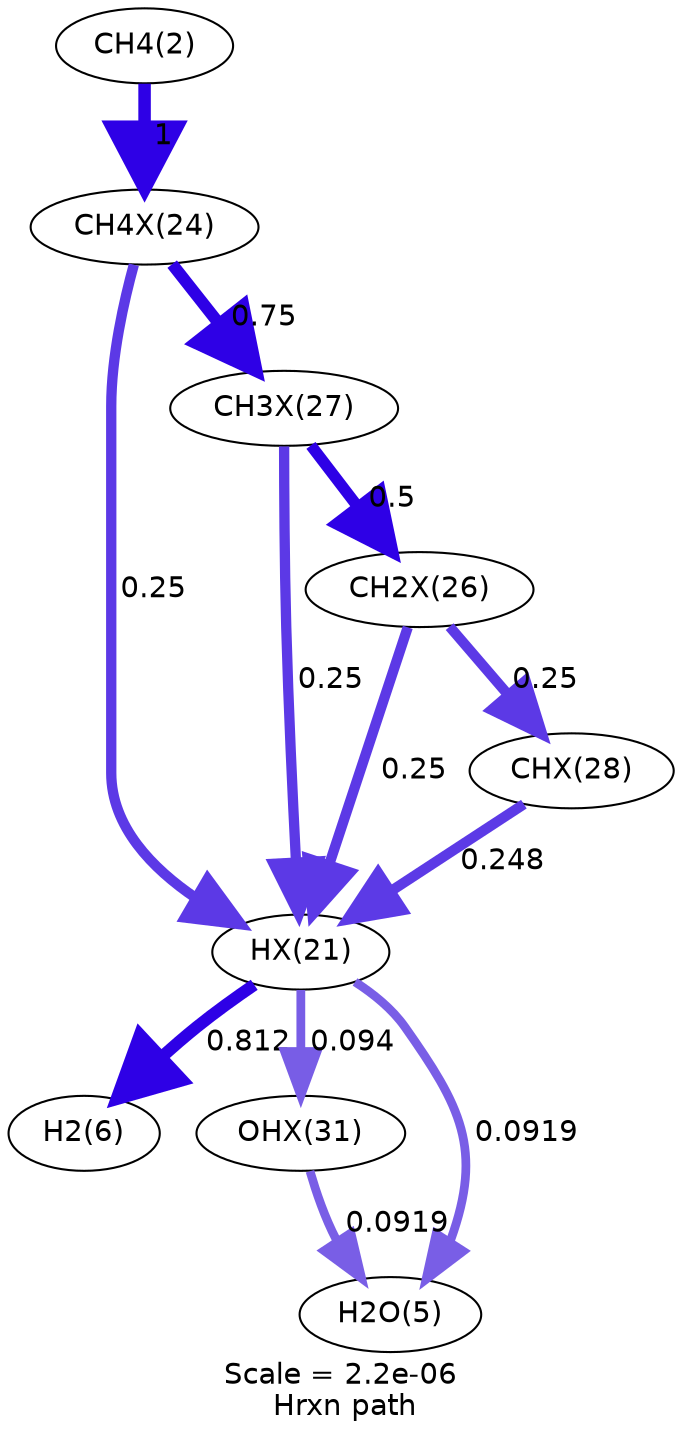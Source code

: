 digraph reaction_paths {
center=1;
s1 -> s27[fontname="Helvetica", penwidth=5.84, arrowsize=2.92, color="0.7, 1.31, 0.9"
, label=" 0.812"];
s7 -> s1[fontname="Helvetica", penwidth=4.95, arrowsize=2.48, color="0.7, 0.75, 0.9"
, label=" 0.25"];
s6 -> s1[fontname="Helvetica", penwidth=4.95, arrowsize=2.48, color="0.7, 0.75, 0.9"
, label=" 0.25"];
s8 -> s1[fontname="Helvetica", penwidth=4.95, arrowsize=2.47, color="0.7, 0.748, 0.9"
, label=" 0.248"];
s1 -> s11[fontname="Helvetica", penwidth=4.22, arrowsize=2.11, color="0.7, 0.594, 0.9"
, label=" 0.094"];
s1 -> s26[fontname="Helvetica", penwidth=4.2, arrowsize=2.1, color="0.7, 0.592, 0.9"
, label=" 0.0919"];
s4 -> s1[fontname="Helvetica", penwidth=4.95, arrowsize=2.48, color="0.7, 0.75, 0.9"
, label=" 0.25"];
s23 -> s4[fontname="Helvetica", penwidth=6, arrowsize=3, color="0.7, 1.5, 0.9"
, label=" 1"];
s7 -> s6[fontname="Helvetica", penwidth=5.48, arrowsize=2.74, color="0.7, 1, 0.9"
, label=" 0.5"];
s4 -> s7[fontname="Helvetica", penwidth=5.78, arrowsize=2.89, color="0.7, 1.25, 0.9"
, label=" 0.75"];
s6 -> s8[fontname="Helvetica", penwidth=4.95, arrowsize=2.48, color="0.7, 0.75, 0.9"
, label=" 0.25"];
s11 -> s26[fontname="Helvetica", penwidth=4.2, arrowsize=2.1, color="0.7, 0.592, 0.9"
, label=" 0.0919"];
s1 [ fontname="Helvetica", label="HX(21)"];
s4 [ fontname="Helvetica", label="CH4X(24)"];
s6 [ fontname="Helvetica", label="CH2X(26)"];
s7 [ fontname="Helvetica", label="CH3X(27)"];
s8 [ fontname="Helvetica", label="CHX(28)"];
s11 [ fontname="Helvetica", label="OHX(31)"];
s23 [ fontname="Helvetica", label="CH4(2)"];
s26 [ fontname="Helvetica", label="H2O(5)"];
s27 [ fontname="Helvetica", label="H2(6)"];
 label = "Scale = 2.2e-06\l Hrxn path";
 fontname = "Helvetica";
}
